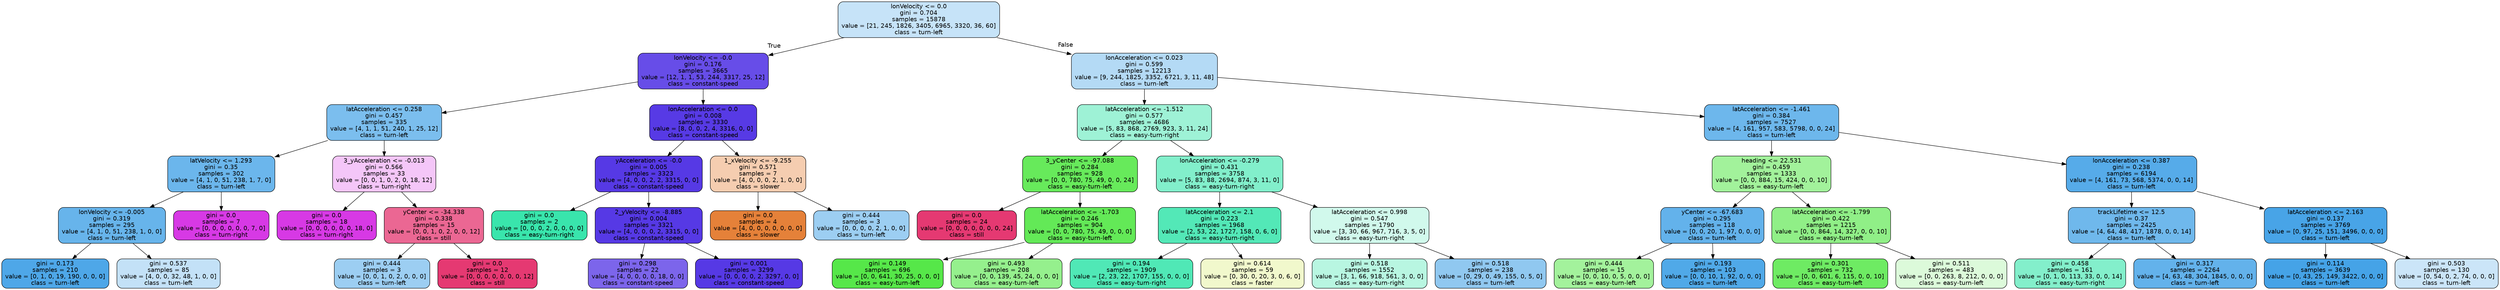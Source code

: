 digraph Tree {
node [shape=box, style="filled, rounded", color="black", fontname=helvetica] ;
edge [fontname=helvetica] ;
0 [label="lonVelocity <= 0.0\ngini = 0.704\nsamples = 15878\nvalue = [21, 245, 1826, 3405, 6965, 3320, 36, 60]\nclass = turn-left", fillcolor="#c6e3f8"] ;
1 [label="lonVelocity <= -0.0\ngini = 0.176\nsamples = 3665\nvalue = [12, 1, 1, 53, 244, 3317, 25, 12]\nclass = constant-speed", fillcolor="#674de8"] ;
0 -> 1 [labeldistance=2.5, labelangle=45, headlabel="True"] ;
2 [label="latAcceleration <= 0.258\ngini = 0.457\nsamples = 335\nvalue = [4, 1, 1, 51, 240, 1, 25, 12]\nclass = turn-left", fillcolor="#7bbeee"] ;
1 -> 2 ;
3 [label="latVelocity <= 1.293\ngini = 0.35\nsamples = 302\nvalue = [4, 1, 0, 51, 238, 1, 7, 0]\nclass = turn-left", fillcolor="#6bb6ec"] ;
2 -> 3 ;
4 [label="lonVelocity <= -0.005\ngini = 0.319\nsamples = 295\nvalue = [4, 1, 0, 51, 238, 1, 0, 0]\nclass = turn-left", fillcolor="#67b4eb"] ;
3 -> 4 ;
5 [label="gini = 0.173\nsamples = 210\nvalue = [0, 1, 0, 19, 190, 0, 0, 0]\nclass = turn-left", fillcolor="#4ea7e8"] ;
4 -> 5 ;
6 [label="gini = 0.537\nsamples = 85\nvalue = [4, 0, 0, 32, 48, 1, 0, 0]\nclass = turn-left", fillcolor="#c3e1f7"] ;
4 -> 6 ;
7 [label="gini = 0.0\nsamples = 7\nvalue = [0, 0, 0, 0, 0, 0, 7, 0]\nclass = turn-right", fillcolor="#d739e5"] ;
3 -> 7 ;
8 [label="3_yAcceleration <= -0.013\ngini = 0.566\nsamples = 33\nvalue = [0, 0, 1, 0, 2, 0, 18, 12]\nclass = turn-right", fillcolor="#f4c6f8"] ;
2 -> 8 ;
9 [label="gini = 0.0\nsamples = 18\nvalue = [0, 0, 0, 0, 0, 0, 18, 0]\nclass = turn-right", fillcolor="#d739e5"] ;
8 -> 9 ;
10 [label="yCenter <= -34.338\ngini = 0.338\nsamples = 15\nvalue = [0, 0, 1, 0, 2, 0, 0, 12]\nclass = still", fillcolor="#eb6793"] ;
8 -> 10 ;
11 [label="gini = 0.444\nsamples = 3\nvalue = [0, 0, 1, 0, 2, 0, 0, 0]\nclass = turn-left", fillcolor="#9ccef2"] ;
10 -> 11 ;
12 [label="gini = 0.0\nsamples = 12\nvalue = [0, 0, 0, 0, 0, 0, 0, 12]\nclass = still", fillcolor="#e53972"] ;
10 -> 12 ;
13 [label="lonAcceleration <= 0.0\ngini = 0.008\nsamples = 3330\nvalue = [8, 0, 0, 2, 4, 3316, 0, 0]\nclass = constant-speed", fillcolor="#573ae5"] ;
1 -> 13 ;
14 [label="yAcceleration <= -0.0\ngini = 0.005\nsamples = 3323\nvalue = [4, 0, 0, 2, 2, 3315, 0, 0]\nclass = constant-speed", fillcolor="#5639e5"] ;
13 -> 14 ;
15 [label="gini = 0.0\nsamples = 2\nvalue = [0, 0, 0, 2, 0, 0, 0, 0]\nclass = easy-turn-right", fillcolor="#39e5ac"] ;
14 -> 15 ;
16 [label="2_yVelocity <= -8.885\ngini = 0.004\nsamples = 3321\nvalue = [4, 0, 0, 0, 2, 3315, 0, 0]\nclass = constant-speed", fillcolor="#5639e5"] ;
14 -> 16 ;
17 [label="gini = 0.298\nsamples = 22\nvalue = [4, 0, 0, 0, 0, 18, 0, 0]\nclass = constant-speed", fillcolor="#7c65eb"] ;
16 -> 17 ;
18 [label="gini = 0.001\nsamples = 3299\nvalue = [0, 0, 0, 0, 2, 3297, 0, 0]\nclass = constant-speed", fillcolor="#5639e5"] ;
16 -> 18 ;
19 [label="1_xVelocity <= -9.255\ngini = 0.571\nsamples = 7\nvalue = [4, 0, 0, 0, 2, 1, 0, 0]\nclass = slower", fillcolor="#f5cdb0"] ;
13 -> 19 ;
20 [label="gini = 0.0\nsamples = 4\nvalue = [4, 0, 0, 0, 0, 0, 0, 0]\nclass = slower", fillcolor="#e58139"] ;
19 -> 20 ;
21 [label="gini = 0.444\nsamples = 3\nvalue = [0, 0, 0, 0, 2, 1, 0, 0]\nclass = turn-left", fillcolor="#9ccef2"] ;
19 -> 21 ;
22 [label="lonAcceleration <= 0.023\ngini = 0.599\nsamples = 12213\nvalue = [9, 244, 1825, 3352, 6721, 3, 11, 48]\nclass = turn-left", fillcolor="#b4daf5"] ;
0 -> 22 [labeldistance=2.5, labelangle=-45, headlabel="False"] ;
23 [label="latAcceleration <= -1.512\ngini = 0.577\nsamples = 4686\nvalue = [5, 83, 868, 2769, 923, 3, 11, 24]\nclass = easy-turn-right", fillcolor="#9ef2d6"] ;
22 -> 23 ;
24 [label="3_yCenter <= -97.088\ngini = 0.284\nsamples = 928\nvalue = [0, 0, 780, 75, 49, 0, 0, 24]\nclass = easy-turn-left", fillcolor="#67ea5b"] ;
23 -> 24 ;
25 [label="gini = 0.0\nsamples = 24\nvalue = [0, 0, 0, 0, 0, 0, 0, 24]\nclass = still", fillcolor="#e53972"] ;
24 -> 25 ;
26 [label="latAcceleration <= -1.703\ngini = 0.246\nsamples = 904\nvalue = [0, 0, 780, 75, 49, 0, 0, 0]\nclass = easy-turn-left", fillcolor="#63e957"] ;
24 -> 26 ;
27 [label="gini = 0.149\nsamples = 696\nvalue = [0, 0, 641, 30, 25, 0, 0, 0]\nclass = easy-turn-left", fillcolor="#56e749"] ;
26 -> 27 ;
28 [label="gini = 0.493\nsamples = 208\nvalue = [0, 0, 139, 45, 24, 0, 0, 0]\nclass = easy-turn-left", fillcolor="#95f08d"] ;
26 -> 28 ;
29 [label="lonAcceleration <= -0.279\ngini = 0.431\nsamples = 3758\nvalue = [5, 83, 88, 2694, 874, 3, 11, 0]\nclass = easy-turn-right", fillcolor="#82efcb"] ;
23 -> 29 ;
30 [label="latAcceleration <= 2.1\ngini = 0.223\nsamples = 1968\nvalue = [2, 53, 22, 1727, 158, 0, 6, 0]\nclass = easy-turn-right", fillcolor="#53e8b7"] ;
29 -> 30 ;
31 [label="gini = 0.194\nsamples = 1909\nvalue = [2, 23, 22, 1707, 155, 0, 0, 0]\nclass = easy-turn-right", fillcolor="#50e8b6"] ;
30 -> 31 ;
32 [label="gini = 0.614\nsamples = 59\nvalue = [0, 30, 0, 20, 3, 0, 6, 0]\nclass = faster", fillcolor="#f1f8cc"] ;
30 -> 32 ;
33 [label="latAcceleration <= 0.998\ngini = 0.547\nsamples = 1790\nvalue = [3, 30, 66, 967, 716, 3, 5, 0]\nclass = easy-turn-right", fillcolor="#d1f9ec"] ;
29 -> 33 ;
34 [label="gini = 0.518\nsamples = 1552\nvalue = [3, 1, 66, 918, 561, 3, 0, 0]\nclass = easy-turn-right", fillcolor="#b8f6e1"] ;
33 -> 34 ;
35 [label="gini = 0.518\nsamples = 238\nvalue = [0, 29, 0, 49, 155, 0, 5, 0]\nclass = turn-left", fillcolor="#90c8f0"] ;
33 -> 35 ;
36 [label="latAcceleration <= -1.461\ngini = 0.384\nsamples = 7527\nvalue = [4, 161, 957, 583, 5798, 0, 0, 24]\nclass = turn-left", fillcolor="#6db7ec"] ;
22 -> 36 ;
37 [label="heading <= 22.531\ngini = 0.459\nsamples = 1333\nvalue = [0, 0, 884, 15, 424, 0, 0, 10]\nclass = easy-turn-left", fillcolor="#a2f29b"] ;
36 -> 37 ;
38 [label="yCenter <= -67.683\ngini = 0.295\nsamples = 118\nvalue = [0, 0, 20, 1, 97, 0, 0, 0]\nclass = turn-left", fillcolor="#63b2eb"] ;
37 -> 38 ;
39 [label="gini = 0.444\nsamples = 15\nvalue = [0, 0, 10, 0, 5, 0, 0, 0]\nclass = easy-turn-left", fillcolor="#a3f29c"] ;
38 -> 39 ;
40 [label="gini = 0.193\nsamples = 103\nvalue = [0, 0, 10, 1, 92, 0, 0, 0]\nclass = turn-left", fillcolor="#50a9e8"] ;
38 -> 40 ;
41 [label="latAcceleration <= -1.799\ngini = 0.422\nsamples = 1215\nvalue = [0, 0, 864, 14, 327, 0, 0, 10]\nclass = easy-turn-left", fillcolor="#90ef87"] ;
37 -> 41 ;
42 [label="gini = 0.301\nsamples = 732\nvalue = [0, 0, 601, 6, 115, 0, 0, 10]\nclass = easy-turn-left", fillcolor="#6eeb63"] ;
41 -> 42 ;
43 [label="gini = 0.511\nsamples = 483\nvalue = [0, 0, 263, 8, 212, 0, 0, 0]\nclass = easy-turn-left", fillcolor="#dcfada"] ;
41 -> 43 ;
44 [label="lonAcceleration <= 0.387\ngini = 0.238\nsamples = 6194\nvalue = [4, 161, 73, 568, 5374, 0, 0, 14]\nclass = turn-left", fillcolor="#56abe9"] ;
36 -> 44 ;
45 [label="trackLifetime <= 12.5\ngini = 0.37\nsamples = 2425\nvalue = [4, 64, 48, 417, 1878, 0, 0, 14]\nclass = turn-left", fillcolor="#6fb8ec"] ;
44 -> 45 ;
46 [label="gini = 0.458\nsamples = 161\nvalue = [0, 1, 0, 113, 33, 0, 0, 14]\nclass = easy-turn-right", fillcolor="#83efcb"] ;
45 -> 46 ;
47 [label="gini = 0.317\nsamples = 2264\nvalue = [4, 63, 48, 304, 1845, 0, 0, 0]\nclass = turn-left", fillcolor="#63b2eb"] ;
45 -> 47 ;
48 [label="latAcceleration <= 2.163\ngini = 0.137\nsamples = 3769\nvalue = [0, 97, 25, 151, 3496, 0, 0, 0]\nclass = turn-left", fillcolor="#48a4e7"] ;
44 -> 48 ;
49 [label="gini = 0.114\nsamples = 3639\nvalue = [0, 43, 25, 149, 3422, 0, 0, 0]\nclass = turn-left", fillcolor="#45a3e7"] ;
48 -> 49 ;
50 [label="gini = 0.503\nsamples = 130\nvalue = [0, 54, 0, 2, 74, 0, 0, 0]\nclass = turn-left", fillcolor="#cbe5f8"] ;
48 -> 50 ;
}